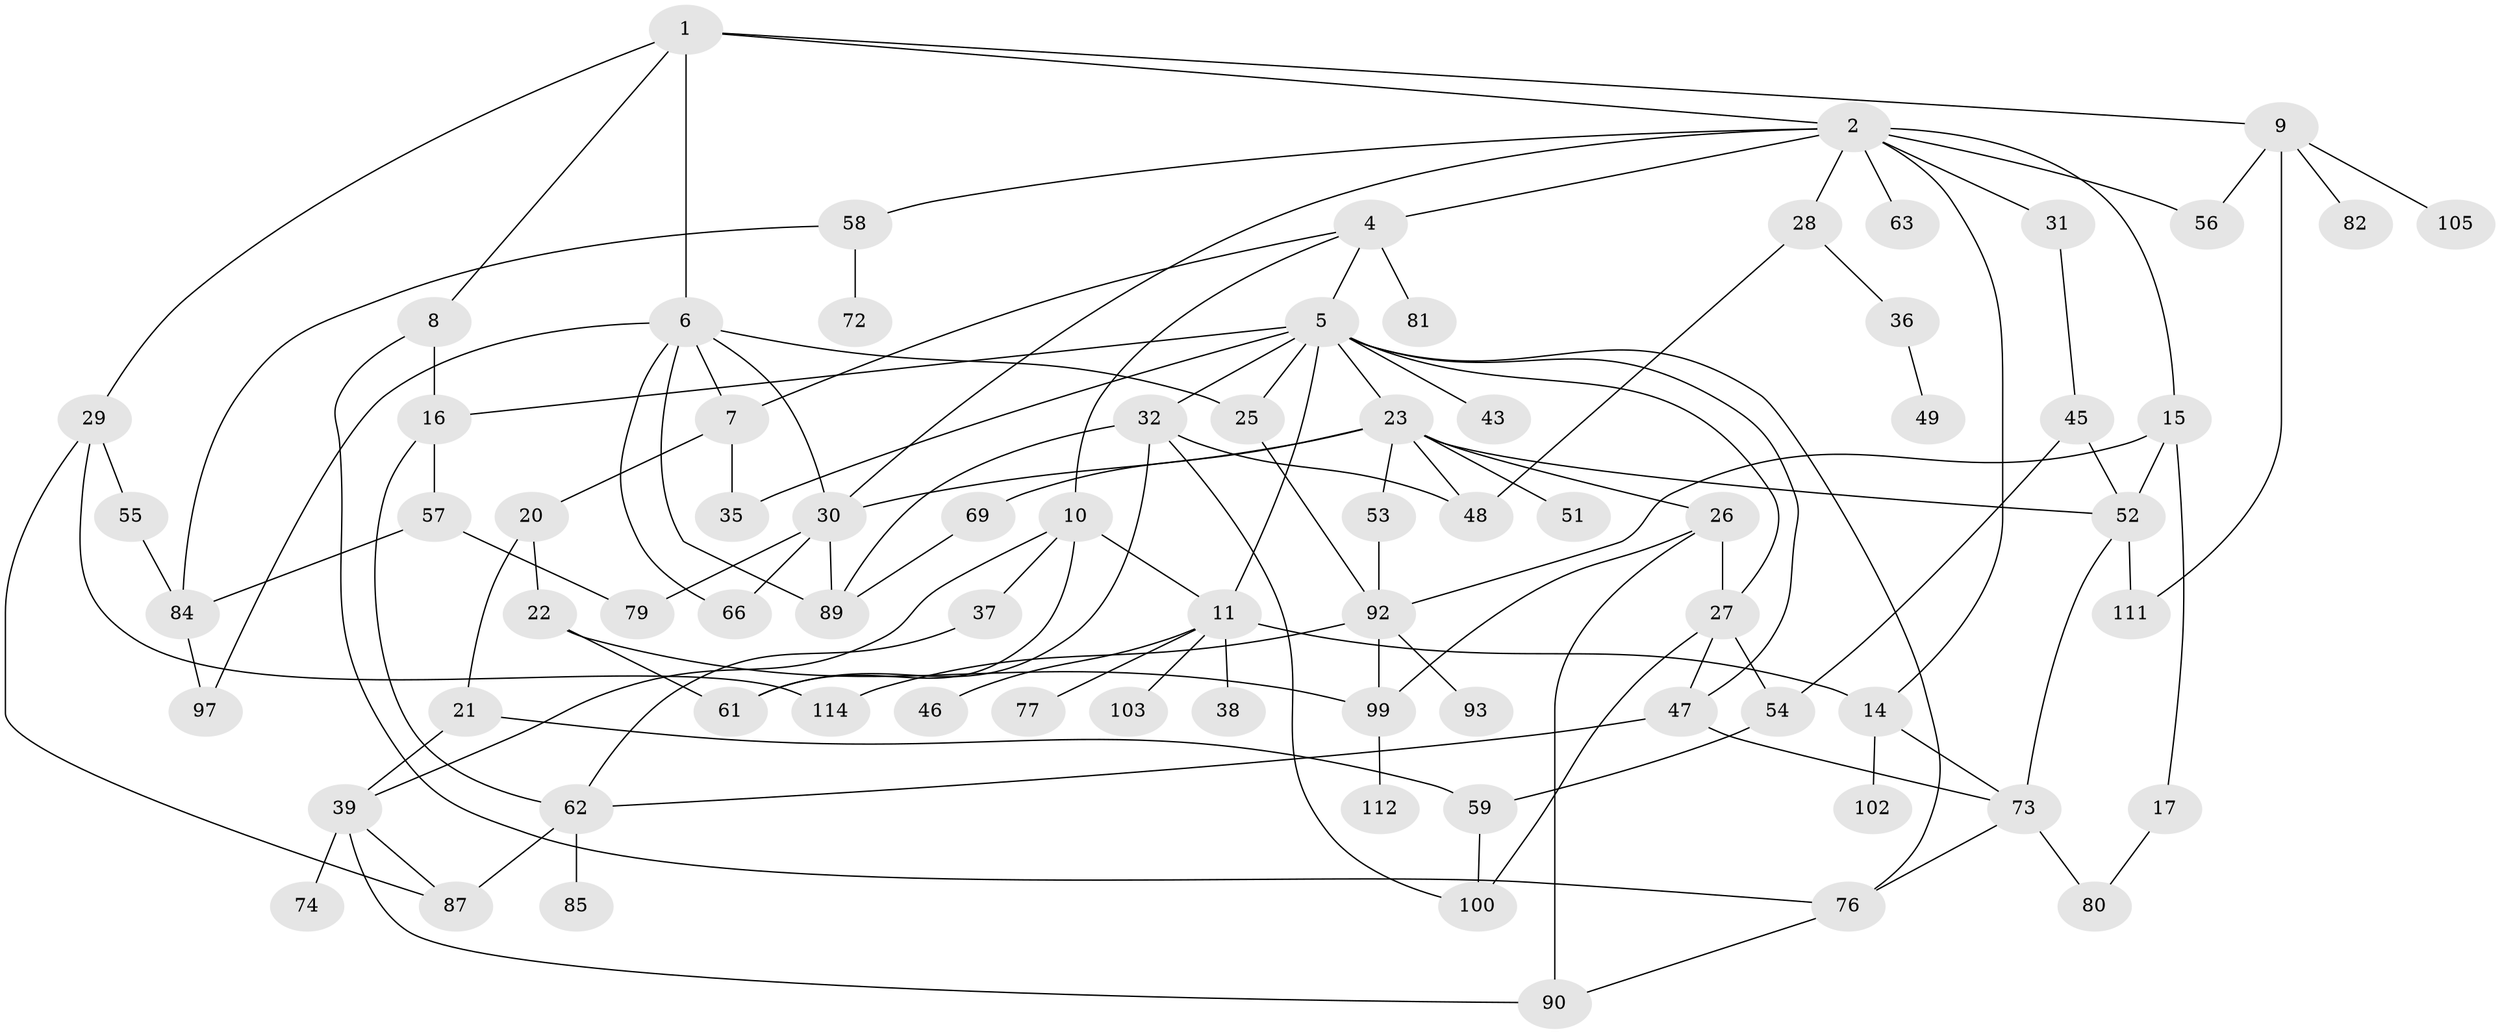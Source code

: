 // original degree distribution, {6: 0.06140350877192982, 8: 0.008771929824561403, 3: 0.2543859649122807, 4: 0.17543859649122806, 5: 0.043859649122807015, 2: 0.24561403508771928, 1: 0.20175438596491227, 7: 0.008771929824561403}
// Generated by graph-tools (version 1.1) at 2025/10/02/27/25 16:10:53]
// undirected, 76 vertices, 122 edges
graph export_dot {
graph [start="1"]
  node [color=gray90,style=filled];
  1 [super="+12"];
  2 [super="+3"];
  4 [super="+34"];
  5 [super="+19"];
  6 [super="+64"];
  7 [super="+13"];
  8 [super="+96"];
  9 [super="+91"];
  10 [super="+18"];
  11 [super="+41"];
  14 [super="+33"];
  15;
  16 [super="+86"];
  17;
  20;
  21 [super="+108"];
  22 [super="+83"];
  23 [super="+24"];
  25;
  26 [super="+44"];
  27 [super="+42"];
  28;
  29;
  30 [super="+60"];
  31;
  32 [super="+40"];
  35;
  36 [super="+71"];
  37;
  38;
  39 [super="+88"];
  43;
  45 [super="+104"];
  46;
  47 [super="+78"];
  48 [super="+50"];
  49;
  51;
  52 [super="+68"];
  53;
  54;
  55 [super="+110"];
  56;
  57;
  58;
  59 [super="+70"];
  61 [super="+65"];
  62 [super="+75"];
  63;
  66 [super="+67"];
  69;
  72;
  73 [super="+101"];
  74;
  76 [super="+106"];
  77;
  79 [super="+109"];
  80;
  81;
  82;
  84 [super="+98"];
  85;
  87;
  89 [super="+113"];
  90 [super="+107"];
  92 [super="+95"];
  93 [super="+94"];
  97;
  99;
  100;
  102;
  103;
  105;
  111;
  112;
  114;
  1 -- 2;
  1 -- 6 [weight=2];
  1 -- 8;
  1 -- 9;
  1 -- 29;
  2 -- 4;
  2 -- 14;
  2 -- 56;
  2 -- 63;
  2 -- 58;
  2 -- 15;
  2 -- 28;
  2 -- 31;
  2 -- 30;
  4 -- 5;
  4 -- 7;
  4 -- 10;
  4 -- 81 [weight=2];
  5 -- 16;
  5 -- 25;
  5 -- 35;
  5 -- 47;
  5 -- 11;
  5 -- 32;
  5 -- 23;
  5 -- 43;
  5 -- 27;
  5 -- 76;
  6 -- 97;
  6 -- 89;
  6 -- 66;
  6 -- 7;
  6 -- 25;
  6 -- 30;
  7 -- 35;
  7 -- 20;
  8 -- 76;
  8 -- 16;
  9 -- 82;
  9 -- 56;
  9 -- 105;
  9 -- 111;
  10 -- 11;
  10 -- 39;
  10 -- 61 [weight=2];
  10 -- 37;
  11 -- 38;
  11 -- 103;
  11 -- 46;
  11 -- 77;
  11 -- 14;
  14 -- 73;
  14 -- 102;
  15 -- 17;
  15 -- 52;
  15 -- 92;
  16 -- 57;
  16 -- 62;
  17 -- 80;
  20 -- 21;
  20 -- 22;
  21 -- 59;
  21 -- 39;
  22 -- 99;
  22 -- 61;
  23 -- 26;
  23 -- 30;
  23 -- 69;
  23 -- 51;
  23 -- 53;
  23 -- 52;
  23 -- 48;
  25 -- 92;
  26 -- 27;
  26 -- 99;
  26 -- 90;
  27 -- 100;
  27 -- 54;
  27 -- 47;
  28 -- 36;
  28 -- 48;
  29 -- 55;
  29 -- 87;
  29 -- 114;
  30 -- 89;
  30 -- 66;
  30 -- 79 [weight=2];
  31 -- 45;
  32 -- 89;
  32 -- 48;
  32 -- 100;
  32 -- 61;
  36 -- 49;
  37 -- 62;
  39 -- 74;
  39 -- 90;
  39 -- 87;
  45 -- 52;
  45 -- 54;
  47 -- 62;
  47 -- 73;
  52 -- 73;
  52 -- 111;
  53 -- 92;
  54 -- 59;
  55 -- 84;
  57 -- 84;
  57 -- 79;
  58 -- 72;
  58 -- 84;
  59 -- 100;
  62 -- 87;
  62 -- 85;
  69 -- 89;
  73 -- 80;
  73 -- 76;
  76 -- 90;
  84 -- 97;
  92 -- 93;
  92 -- 99;
  92 -- 114;
  99 -- 112;
}
